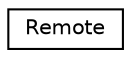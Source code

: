 digraph "Graphical Class Hierarchy"
{
 // LATEX_PDF_SIZE
  edge [fontname="Helvetica",fontsize="10",labelfontname="Helvetica",labelfontsize="10"];
  node [fontname="Helvetica",fontsize="10",shape=record];
  rankdir="LR";
  Node0 [label="Remote",height=0.2,width=0.4,color="black", fillcolor="white", style="filled",URL="$classRemote.html",tooltip=" "];
}
